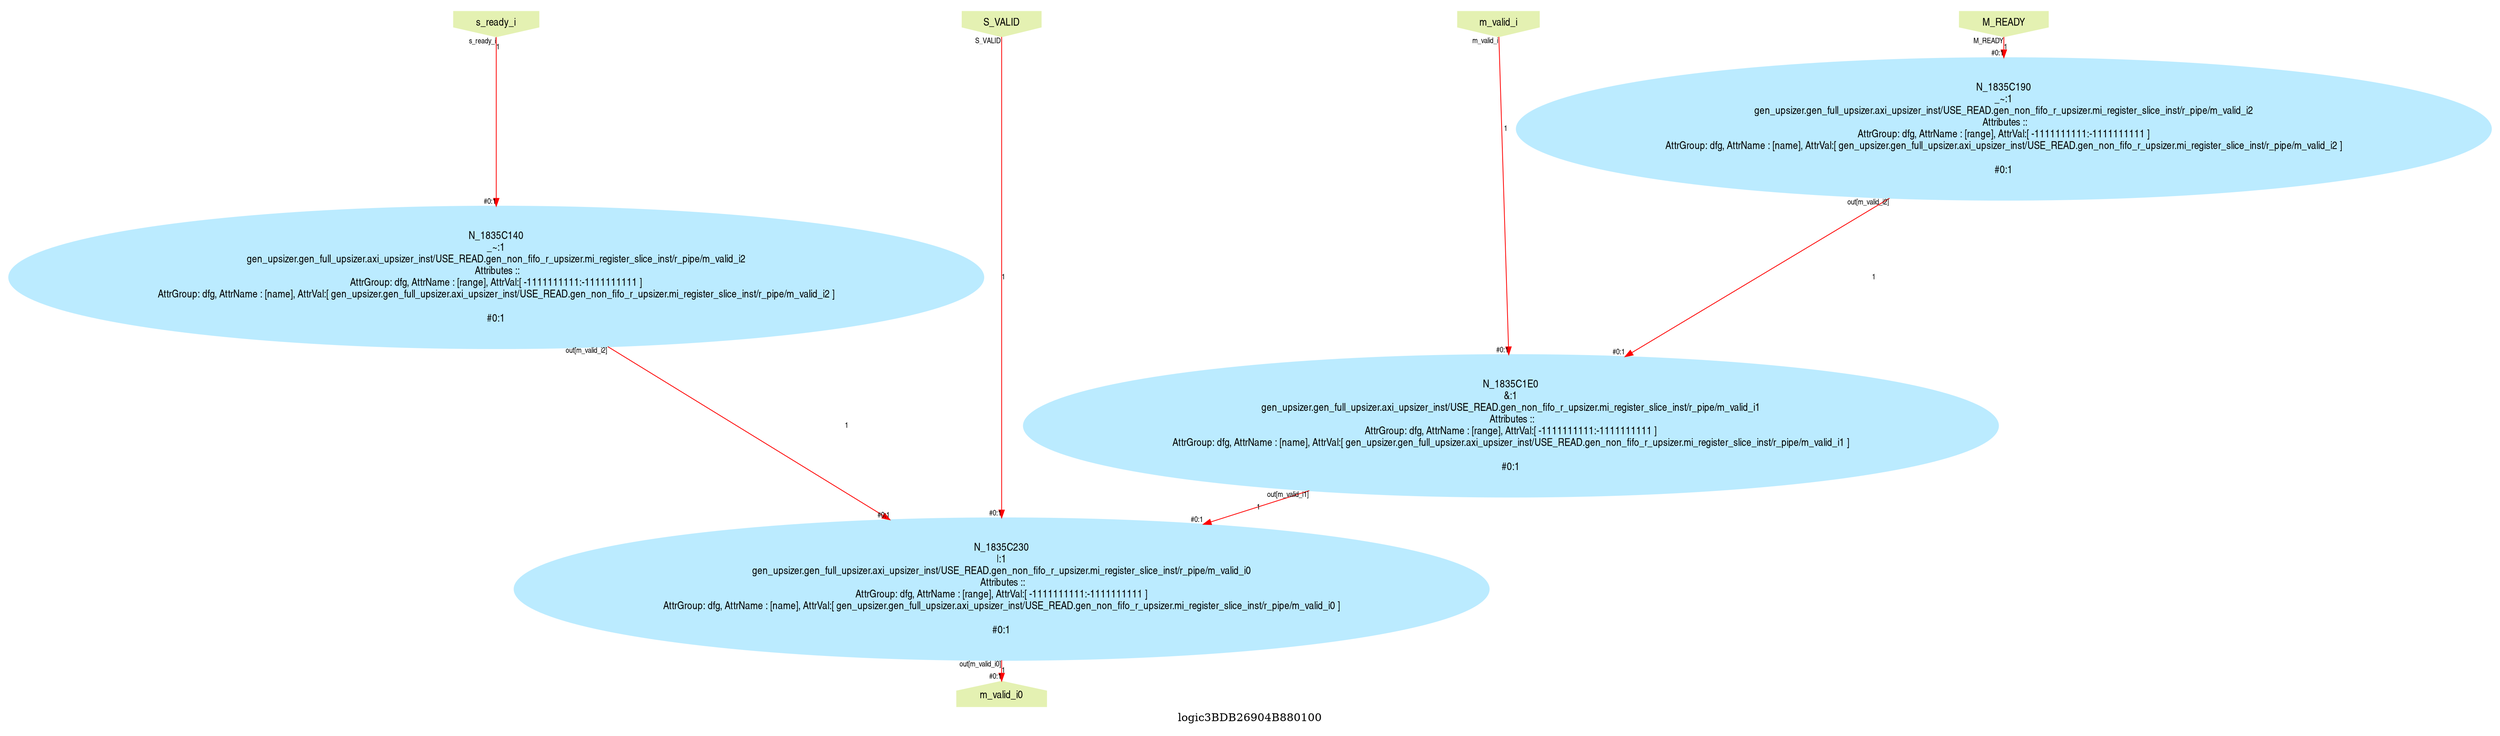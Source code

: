 digraph logic3BDB26904B880100 {
graph [label="logic3BDB26904B880100", margin="0.1,0.1", size="100,100", ranksep=0.1, splines=true];
node [style=filled, color="#ffee80", fontname=helveticanarrow];
edge [color="#ff0000", fontsize=10, fontname=helveticanarrow];
{ rank = source;logic3BDB26904B880100_s_ready_i [label="s_ready_i", shape=invhouse, color="#e4f1b2"];
logic3BDB26904B880100_M_READY [label="M_READY", shape=invhouse, color="#e4f1b2"];
logic3BDB26904B880100_m_valid_i [label="m_valid_i", shape=invhouse, color="#e4f1b2"];
logic3BDB26904B880100_S_VALID [label="S_VALID", shape=invhouse, color="#e4f1b2"];
}
{ rank = sink;logic3BDB26904B880100_m_valid_i0 [label="m_valid_i0", shape=house, color="#e4f1b2"];
}
N_1835C230 [label="N_1835C230\n|:1\ngen_upsizer.gen_full_upsizer.axi_upsizer_inst/USE_READ.gen_non_fifo_r_upsizer.mi_register_slice_inst/r_pipe/m_valid_i0\n Attributes ::\nAttrGroup: dfg, AttrName : [range], AttrVal:[ -1111111111:-1111111111 ]\nAttrGroup: dfg, AttrName : [name], AttrVal:[ gen_upsizer.gen_full_upsizer.axi_upsizer_inst/USE_READ.gen_non_fifo_r_upsizer.mi_register_slice_inst/r_pipe/m_valid_i0 ]\n\n#0:1\n", color="#bbebff"];
N_1835C1E0 [label="N_1835C1E0\n&:1\ngen_upsizer.gen_full_upsizer.axi_upsizer_inst/USE_READ.gen_non_fifo_r_upsizer.mi_register_slice_inst/r_pipe/m_valid_i1\n Attributes ::\nAttrGroup: dfg, AttrName : [range], AttrVal:[ -1111111111:-1111111111 ]\nAttrGroup: dfg, AttrName : [name], AttrVal:[ gen_upsizer.gen_full_upsizer.axi_upsizer_inst/USE_READ.gen_non_fifo_r_upsizer.mi_register_slice_inst/r_pipe/m_valid_i1 ]\n\n#0:1\n", color="#bbebff"];
N_1835C190 [label="N_1835C190\n_~:1\ngen_upsizer.gen_full_upsizer.axi_upsizer_inst/USE_READ.gen_non_fifo_r_upsizer.mi_register_slice_inst/r_pipe/m_valid_i2\n Attributes ::\nAttrGroup: dfg, AttrName : [range], AttrVal:[ -1111111111:-1111111111 ]\nAttrGroup: dfg, AttrName : [name], AttrVal:[ gen_upsizer.gen_full_upsizer.axi_upsizer_inst/USE_READ.gen_non_fifo_r_upsizer.mi_register_slice_inst/r_pipe/m_valid_i2 ]\n\n#0:1\n", color="#bbebff"];
N_1835C140 [label="N_1835C140\n_~:1\ngen_upsizer.gen_full_upsizer.axi_upsizer_inst/USE_READ.gen_non_fifo_r_upsizer.mi_register_slice_inst/r_pipe/m_valid_i2\n Attributes ::\nAttrGroup: dfg, AttrName : [range], AttrVal:[ -1111111111:-1111111111 ]\nAttrGroup: dfg, AttrName : [name], AttrVal:[ gen_upsizer.gen_full_upsizer.axi_upsizer_inst/USE_READ.gen_non_fifo_r_upsizer.mi_register_slice_inst/r_pipe/m_valid_i2 ]\n\n#0:1\n", color="#bbebff"];
N_1835C1E0 -> N_1835C230 [label="1", taillabel=<out[m_valid_i1]>, headlabel=<B>, headlabel=<#0:1>];
N_1835C190 -> N_1835C1E0 [label="1", taillabel=<out[m_valid_i2]>, headlabel=<B>, headlabel=<#0:1>];
N_1835C140 -> N_1835C230 [label="1", taillabel=<out[m_valid_i2]>, headlabel=<P_1D53E990>, headlabel=<#0:1>];
logic3BDB26904B880100_s_ready_i -> N_1835C140 [label="1", taillabel=<s_ready_i>, headlabel=<in>, headlabel=<#0:1>];
logic3BDB26904B880100_M_READY -> N_1835C190 [label="1", taillabel=<M_READY>, headlabel=<in>, headlabel=<#0:1>];
logic3BDB26904B880100_m_valid_i -> N_1835C1E0 [label="1", taillabel=<m_valid_i>, headlabel=<A>, headlabel=<#0:1>];
logic3BDB26904B880100_S_VALID -> N_1835C230 [label="1", taillabel=<S_VALID>, headlabel=<A>, headlabel=<#0:1>];
N_1835C230 -> logic3BDB26904B880100_m_valid_i0 [label="1", taillabel=<out[m_valid_i0]>, headlabel=<m_valid_i0>, headlabel=<#0:1>];
}
